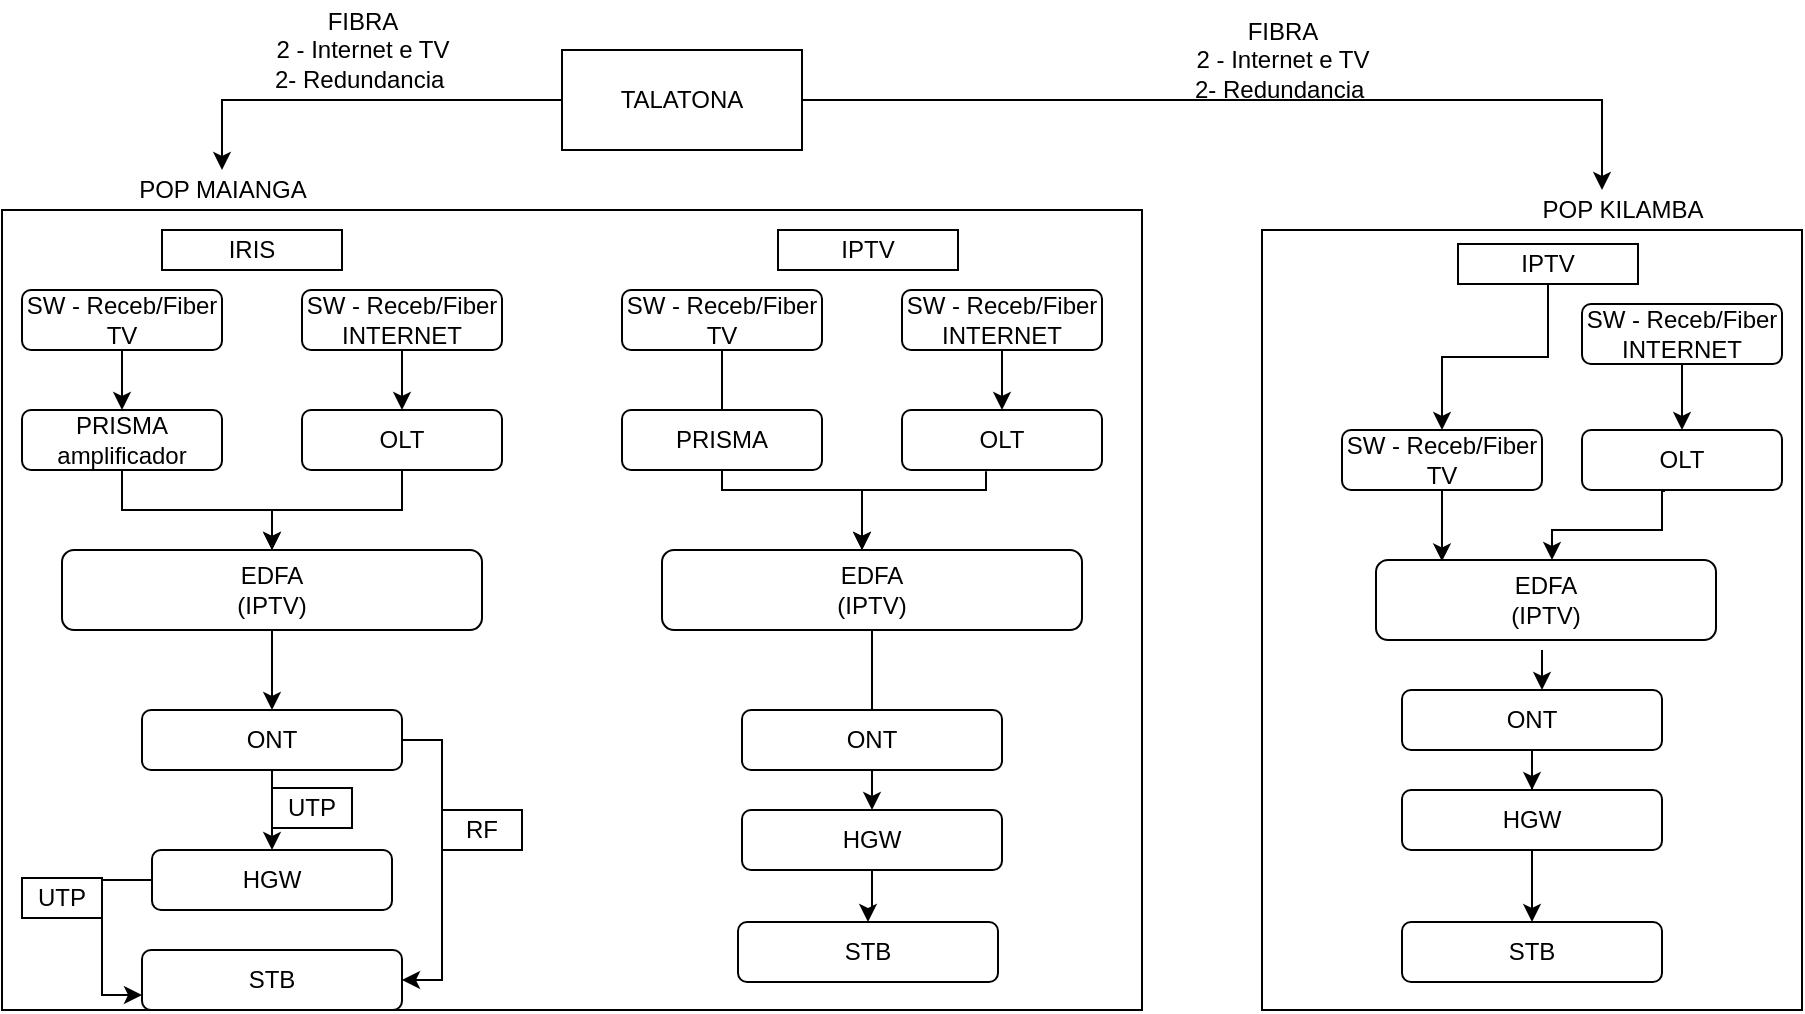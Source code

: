 <mxfile version="17.2.4" type="device"><diagram id="J-zePyjy8blOg9rDhuZI" name="Página-1"><mxGraphModel dx="1021" dy="538" grid="1" gridSize="10" guides="1" tooltips="1" connect="1" arrows="1" fold="1" page="1" pageScale="1" pageWidth="4681" pageHeight="3300" math="0" shadow="0"><root><mxCell id="0"/><mxCell id="1" parent="0"/><mxCell id="11RgObUpOcBPBifkBcyS-25" value="" style="edgeStyle=orthogonalEdgeStyle;rounded=0;orthogonalLoop=1;jettySize=auto;html=1;" edge="1" parent="1" source="11RgObUpOcBPBifkBcyS-7" target="11RgObUpOcBPBifkBcyS-21"><mxGeometry relative="1" as="geometry"><mxPoint x="220" y="55" as="targetPoint"/></mxGeometry></mxCell><mxCell id="11RgObUpOcBPBifkBcyS-27" value="" style="edgeStyle=orthogonalEdgeStyle;rounded=0;orthogonalLoop=1;jettySize=auto;html=1;" edge="1" parent="1" source="11RgObUpOcBPBifkBcyS-7"><mxGeometry relative="1" as="geometry"><mxPoint x="840" y="100" as="targetPoint"/><Array as="points"><mxPoint x="840" y="55"/><mxPoint x="840" y="99"/></Array></mxGeometry></mxCell><mxCell id="11RgObUpOcBPBifkBcyS-7" value="TALATONA" style="whiteSpace=wrap;html=1;" vertex="1" parent="1"><mxGeometry x="320" y="30" width="120" height="50" as="geometry"/></mxCell><mxCell id="11RgObUpOcBPBifkBcyS-20" value="" style="whiteSpace=wrap;html=1;" vertex="1" parent="1"><mxGeometry x="40" y="110" width="570" height="400" as="geometry"/></mxCell><mxCell id="11RgObUpOcBPBifkBcyS-21" value="POP MAIANGA" style="text;html=1;align=center;verticalAlign=middle;resizable=0;points=[];autosize=1;strokeColor=none;fillColor=none;" vertex="1" parent="1"><mxGeometry x="100" y="90" width="100" height="20" as="geometry"/></mxCell><mxCell id="11RgObUpOcBPBifkBcyS-22" value="" style="whiteSpace=wrap;html=1;" vertex="1" parent="1"><mxGeometry x="670" y="120" width="270" height="390" as="geometry"/></mxCell><mxCell id="11RgObUpOcBPBifkBcyS-23" value="POP KILAMBA" style="text;html=1;align=center;verticalAlign=middle;resizable=0;points=[];autosize=1;strokeColor=none;fillColor=none;" vertex="1" parent="1"><mxGeometry x="800" y="100" width="100" height="20" as="geometry"/></mxCell><mxCell id="11RgObUpOcBPBifkBcyS-28" value="FIBRA&lt;br&gt;2 - Internet e TV&lt;br&gt;2- Redundancia&amp;nbsp;" style="text;html=1;align=center;verticalAlign=middle;resizable=0;points=[];autosize=1;strokeColor=none;fillColor=none;" vertex="1" parent="1"><mxGeometry x="170" y="5" width="100" height="50" as="geometry"/></mxCell><mxCell id="11RgObUpOcBPBifkBcyS-33" value="" style="edgeStyle=orthogonalEdgeStyle;rounded=0;orthogonalLoop=1;jettySize=auto;html=1;" edge="1" parent="1" source="11RgObUpOcBPBifkBcyS-30" target="11RgObUpOcBPBifkBcyS-32"><mxGeometry relative="1" as="geometry"/></mxCell><mxCell id="11RgObUpOcBPBifkBcyS-30" value="SW - Receb/Fiber&lt;br&gt;TV" style="rounded=1;whiteSpace=wrap;html=1;" vertex="1" parent="1"><mxGeometry x="50" y="150" width="100" height="30" as="geometry"/></mxCell><mxCell id="11RgObUpOcBPBifkBcyS-31" value="FIBRA&lt;br&gt;2 - Internet e TV&lt;br&gt;2- Redundancia&amp;nbsp;" style="text;html=1;align=center;verticalAlign=middle;resizable=0;points=[];autosize=1;strokeColor=none;fillColor=none;" vertex="1" parent="1"><mxGeometry x="630" y="10" width="100" height="50" as="geometry"/></mxCell><mxCell id="11RgObUpOcBPBifkBcyS-35" value="" style="edgeStyle=orthogonalEdgeStyle;rounded=0;orthogonalLoop=1;jettySize=auto;html=1;" edge="1" parent="1" source="11RgObUpOcBPBifkBcyS-32" target="11RgObUpOcBPBifkBcyS-34"><mxGeometry relative="1" as="geometry"/></mxCell><mxCell id="11RgObUpOcBPBifkBcyS-32" value="PRISMA&lt;br&gt;amplificador" style="rounded=1;whiteSpace=wrap;html=1;" vertex="1" parent="1"><mxGeometry x="50" y="210" width="100" height="30" as="geometry"/></mxCell><mxCell id="11RgObUpOcBPBifkBcyS-43" value="" style="edgeStyle=orthogonalEdgeStyle;rounded=0;orthogonalLoop=1;jettySize=auto;html=1;" edge="1" parent="1" source="11RgObUpOcBPBifkBcyS-34" target="11RgObUpOcBPBifkBcyS-42"><mxGeometry relative="1" as="geometry"/></mxCell><mxCell id="11RgObUpOcBPBifkBcyS-34" value="EDFA&lt;br&gt;(IPTV)" style="rounded=1;whiteSpace=wrap;html=1;" vertex="1" parent="1"><mxGeometry x="70" y="280" width="210" height="40" as="geometry"/></mxCell><mxCell id="11RgObUpOcBPBifkBcyS-41" value="" style="edgeStyle=orthogonalEdgeStyle;rounded=0;orthogonalLoop=1;jettySize=auto;html=1;" edge="1" parent="1" source="11RgObUpOcBPBifkBcyS-36" target="11RgObUpOcBPBifkBcyS-34"><mxGeometry relative="1" as="geometry"/></mxCell><mxCell id="11RgObUpOcBPBifkBcyS-36" value="OLT" style="rounded=1;whiteSpace=wrap;html=1;" vertex="1" parent="1"><mxGeometry x="190" y="210" width="100" height="30" as="geometry"/></mxCell><mxCell id="11RgObUpOcBPBifkBcyS-39" value="" style="edgeStyle=orthogonalEdgeStyle;rounded=0;orthogonalLoop=1;jettySize=auto;html=1;" edge="1" parent="1" source="11RgObUpOcBPBifkBcyS-38"><mxGeometry relative="1" as="geometry"><mxPoint x="240" y="210" as="targetPoint"/></mxGeometry></mxCell><mxCell id="11RgObUpOcBPBifkBcyS-38" value="SW - Receb/Fiber&lt;br&gt;INTERNET" style="rounded=1;whiteSpace=wrap;html=1;" vertex="1" parent="1"><mxGeometry x="190" y="150" width="100" height="30" as="geometry"/></mxCell><mxCell id="11RgObUpOcBPBifkBcyS-45" value="" style="edgeStyle=orthogonalEdgeStyle;rounded=0;orthogonalLoop=1;jettySize=auto;html=1;entryX=0.5;entryY=0;entryDx=0;entryDy=0;" edge="1" parent="1" source="11RgObUpOcBPBifkBcyS-42" target="11RgObUpOcBPBifkBcyS-48"><mxGeometry relative="1" as="geometry"><mxPoint x="175" y="410" as="targetPoint"/></mxGeometry></mxCell><mxCell id="11RgObUpOcBPBifkBcyS-66" value="" style="edgeStyle=orthogonalEdgeStyle;rounded=0;orthogonalLoop=1;jettySize=auto;html=1;entryX=1;entryY=0.5;entryDx=0;entryDy=0;" edge="1" parent="1" source="11RgObUpOcBPBifkBcyS-42" target="11RgObUpOcBPBifkBcyS-46"><mxGeometry relative="1" as="geometry"><mxPoint x="320" y="375" as="targetPoint"/><Array as="points"><mxPoint x="260" y="375"/><mxPoint x="260" y="495"/></Array></mxGeometry></mxCell><mxCell id="11RgObUpOcBPBifkBcyS-42" value="ONT" style="rounded=1;whiteSpace=wrap;html=1;" vertex="1" parent="1"><mxGeometry x="110" y="360" width="130" height="30" as="geometry"/></mxCell><mxCell id="11RgObUpOcBPBifkBcyS-46" value="STB" style="rounded=1;whiteSpace=wrap;html=1;" vertex="1" parent="1"><mxGeometry x="110" y="480" width="130" height="30" as="geometry"/></mxCell><mxCell id="11RgObUpOcBPBifkBcyS-67" style="edgeStyle=orthogonalEdgeStyle;rounded=0;orthogonalLoop=1;jettySize=auto;html=1;entryX=0;entryY=0.75;entryDx=0;entryDy=0;exitX=0;exitY=0.5;exitDx=0;exitDy=0;" edge="1" parent="1" source="11RgObUpOcBPBifkBcyS-48" target="11RgObUpOcBPBifkBcyS-46"><mxGeometry relative="1" as="geometry"><Array as="points"><mxPoint x="90" y="445"/><mxPoint x="90" y="503"/></Array></mxGeometry></mxCell><mxCell id="11RgObUpOcBPBifkBcyS-48" value="HGW" style="rounded=1;whiteSpace=wrap;html=1;" vertex="1" parent="1"><mxGeometry x="115" y="430" width="120" height="30" as="geometry"/></mxCell><mxCell id="11RgObUpOcBPBifkBcyS-72" value="" style="edgeStyle=orthogonalEdgeStyle;rounded=0;orthogonalLoop=1;jettySize=auto;html=1;" edge="1" parent="1" source="11RgObUpOcBPBifkBcyS-56" target="11RgObUpOcBPBifkBcyS-58"><mxGeometry relative="1" as="geometry"><Array as="points"><mxPoint x="400" y="250"/><mxPoint x="470" y="250"/></Array></mxGeometry></mxCell><mxCell id="11RgObUpOcBPBifkBcyS-56" value="SW - Receb/Fiber&lt;br&gt;TV" style="rounded=1;whiteSpace=wrap;html=1;" vertex="1" parent="1"><mxGeometry x="350" y="150" width="100" height="30" as="geometry"/></mxCell><mxCell id="11RgObUpOcBPBifkBcyS-57" value="PRISMA" style="rounded=1;whiteSpace=wrap;html=1;" vertex="1" parent="1"><mxGeometry x="350" y="210" width="100" height="30" as="geometry"/></mxCell><mxCell id="11RgObUpOcBPBifkBcyS-75" value="" style="edgeStyle=orthogonalEdgeStyle;rounded=0;orthogonalLoop=1;jettySize=auto;html=1;" edge="1" parent="1" source="11RgObUpOcBPBifkBcyS-58" target="11RgObUpOcBPBifkBcyS-63"><mxGeometry relative="1" as="geometry"/></mxCell><mxCell id="11RgObUpOcBPBifkBcyS-58" value="EDFA&lt;br&gt;(IPTV)" style="rounded=1;whiteSpace=wrap;html=1;" vertex="1" parent="1"><mxGeometry x="370" y="280" width="210" height="40" as="geometry"/></mxCell><mxCell id="11RgObUpOcBPBifkBcyS-74" value="" style="edgeStyle=orthogonalEdgeStyle;rounded=0;orthogonalLoop=1;jettySize=auto;html=1;exitX=0.42;exitY=1.022;exitDx=0;exitDy=0;exitPerimeter=0;" edge="1" parent="1" source="11RgObUpOcBPBifkBcyS-59"><mxGeometry relative="1" as="geometry"><mxPoint x="470" y="280" as="targetPoint"/><Array as="points"><mxPoint x="532" y="250"/><mxPoint x="470" y="250"/></Array></mxGeometry></mxCell><mxCell id="11RgObUpOcBPBifkBcyS-59" value="OLT" style="rounded=1;whiteSpace=wrap;html=1;" vertex="1" parent="1"><mxGeometry x="490" y="210" width="100" height="30" as="geometry"/></mxCell><mxCell id="11RgObUpOcBPBifkBcyS-73" value="" style="edgeStyle=orthogonalEdgeStyle;rounded=0;orthogonalLoop=1;jettySize=auto;html=1;" edge="1" parent="1" source="11RgObUpOcBPBifkBcyS-60" target="11RgObUpOcBPBifkBcyS-59"><mxGeometry relative="1" as="geometry"/></mxCell><mxCell id="11RgObUpOcBPBifkBcyS-60" value="SW - Receb/Fiber&lt;br&gt;INTERNET" style="rounded=1;whiteSpace=wrap;html=1;" vertex="1" parent="1"><mxGeometry x="490" y="150" width="100" height="30" as="geometry"/></mxCell><mxCell id="11RgObUpOcBPBifkBcyS-61" value="ONT" style="rounded=1;whiteSpace=wrap;html=1;" vertex="1" parent="1"><mxGeometry x="410" y="360" width="130" height="30" as="geometry"/></mxCell><mxCell id="11RgObUpOcBPBifkBcyS-62" value="STB" style="rounded=1;whiteSpace=wrap;html=1;" vertex="1" parent="1"><mxGeometry x="408" y="466" width="130" height="30" as="geometry"/></mxCell><mxCell id="11RgObUpOcBPBifkBcyS-76" value="" style="edgeStyle=orthogonalEdgeStyle;rounded=0;orthogonalLoop=1;jettySize=auto;html=1;" edge="1" parent="1" source="11RgObUpOcBPBifkBcyS-63" target="11RgObUpOcBPBifkBcyS-62"><mxGeometry relative="1" as="geometry"/></mxCell><mxCell id="11RgObUpOcBPBifkBcyS-63" value="HGW" style="rounded=1;whiteSpace=wrap;html=1;" vertex="1" parent="1"><mxGeometry x="410" y="410" width="130" height="30" as="geometry"/></mxCell><mxCell id="11RgObUpOcBPBifkBcyS-68" value="RF" style="whiteSpace=wrap;html=1;" vertex="1" parent="1"><mxGeometry x="260" y="410" width="40" height="20" as="geometry"/></mxCell><mxCell id="11RgObUpOcBPBifkBcyS-70" value="UTP" style="whiteSpace=wrap;html=1;" vertex="1" parent="1"><mxGeometry x="175" y="399" width="40" height="20" as="geometry"/></mxCell><mxCell id="11RgObUpOcBPBifkBcyS-71" value="UTP" style="whiteSpace=wrap;html=1;" vertex="1" parent="1"><mxGeometry x="50" y="444" width="40" height="20" as="geometry"/></mxCell><mxCell id="11RgObUpOcBPBifkBcyS-77" value="IRIS" style="whiteSpace=wrap;html=1;" vertex="1" parent="1"><mxGeometry x="120" y="120" width="90" height="20" as="geometry"/></mxCell><mxCell id="11RgObUpOcBPBifkBcyS-78" value="IPTV" style="whiteSpace=wrap;html=1;" vertex="1" parent="1"><mxGeometry x="428" y="120" width="90" height="20" as="geometry"/></mxCell><mxCell id="11RgObUpOcBPBifkBcyS-92" value="" style="edgeStyle=orthogonalEdgeStyle;rounded=0;orthogonalLoop=1;jettySize=auto;html=1;entryX=0.194;entryY=0.017;entryDx=0;entryDy=0;entryPerimeter=0;" edge="1" parent="1" source="11RgObUpOcBPBifkBcyS-79" target="11RgObUpOcBPBifkBcyS-81"><mxGeometry relative="1" as="geometry"/></mxCell><mxCell id="11RgObUpOcBPBifkBcyS-79" value="SW - Receb/Fiber&lt;br&gt;TV" style="rounded=1;whiteSpace=wrap;html=1;" vertex="1" parent="1"><mxGeometry x="710" y="220" width="100" height="30" as="geometry"/></mxCell><mxCell id="11RgObUpOcBPBifkBcyS-81" value="EDFA&lt;br&gt;(IPTV)" style="rounded=1;whiteSpace=wrap;html=1;" vertex="1" parent="1"><mxGeometry x="727" y="285" width="170" height="40" as="geometry"/></mxCell><mxCell id="11RgObUpOcBPBifkBcyS-90" value="" style="edgeStyle=orthogonalEdgeStyle;rounded=0;orthogonalLoop=1;jettySize=auto;html=1;exitX=0.41;exitY=1.033;exitDx=0;exitDy=0;exitPerimeter=0;" edge="1" parent="1" source="11RgObUpOcBPBifkBcyS-82" target="11RgObUpOcBPBifkBcyS-81"><mxGeometry relative="1" as="geometry"><Array as="points"><mxPoint x="871" y="235"/><mxPoint x="870" y="235"/><mxPoint x="870" y="270"/><mxPoint x="815" y="270"/></Array></mxGeometry></mxCell><mxCell id="11RgObUpOcBPBifkBcyS-82" value="OLT" style="rounded=1;whiteSpace=wrap;html=1;" vertex="1" parent="1"><mxGeometry x="830" y="220" width="100" height="30" as="geometry"/></mxCell><mxCell id="11RgObUpOcBPBifkBcyS-88" value="" style="edgeStyle=orthogonalEdgeStyle;rounded=0;orthogonalLoop=1;jettySize=auto;html=1;" edge="1" parent="1" source="11RgObUpOcBPBifkBcyS-83" target="11RgObUpOcBPBifkBcyS-82"><mxGeometry relative="1" as="geometry"/></mxCell><mxCell id="11RgObUpOcBPBifkBcyS-83" value="SW - Receb/Fiber&lt;br&gt;INTERNET" style="rounded=1;whiteSpace=wrap;html=1;" vertex="1" parent="1"><mxGeometry x="830" y="157" width="100" height="30" as="geometry"/></mxCell><mxCell id="11RgObUpOcBPBifkBcyS-93" value="" style="edgeStyle=orthogonalEdgeStyle;rounded=0;orthogonalLoop=1;jettySize=auto;html=1;" edge="1" parent="1" source="11RgObUpOcBPBifkBcyS-84" target="11RgObUpOcBPBifkBcyS-86"><mxGeometry relative="1" as="geometry"/></mxCell><mxCell id="11RgObUpOcBPBifkBcyS-84" value="ONT" style="rounded=1;whiteSpace=wrap;html=1;" vertex="1" parent="1"><mxGeometry x="740" y="350" width="130" height="30" as="geometry"/></mxCell><mxCell id="11RgObUpOcBPBifkBcyS-85" value="STB" style="rounded=1;whiteSpace=wrap;html=1;" vertex="1" parent="1"><mxGeometry x="740" y="466" width="130" height="30" as="geometry"/></mxCell><mxCell id="11RgObUpOcBPBifkBcyS-94" value="" style="edgeStyle=orthogonalEdgeStyle;rounded=0;orthogonalLoop=1;jettySize=auto;html=1;" edge="1" parent="1" source="11RgObUpOcBPBifkBcyS-86" target="11RgObUpOcBPBifkBcyS-85"><mxGeometry relative="1" as="geometry"/></mxCell><mxCell id="11RgObUpOcBPBifkBcyS-86" value="HGW" style="rounded=1;whiteSpace=wrap;html=1;" vertex="1" parent="1"><mxGeometry x="740" y="400" width="130" height="30" as="geometry"/></mxCell><mxCell id="11RgObUpOcBPBifkBcyS-91" value="" style="edgeStyle=orthogonalEdgeStyle;rounded=0;orthogonalLoop=1;jettySize=auto;html=1;" edge="1" parent="1" source="11RgObUpOcBPBifkBcyS-87" target="11RgObUpOcBPBifkBcyS-79"><mxGeometry relative="1" as="geometry"/></mxCell><mxCell id="11RgObUpOcBPBifkBcyS-87" value="IPTV" style="whiteSpace=wrap;html=1;" vertex="1" parent="1"><mxGeometry x="768" y="127" width="90" height="20" as="geometry"/></mxCell><mxCell id="11RgObUpOcBPBifkBcyS-95" value="" style="edgeStyle=orthogonalEdgeStyle;rounded=0;orthogonalLoop=1;jettySize=auto;html=1;" edge="1" parent="1"><mxGeometry relative="1" as="geometry"><mxPoint x="810" y="330" as="sourcePoint"/><mxPoint x="810" y="350" as="targetPoint"/></mxGeometry></mxCell></root></mxGraphModel></diagram></mxfile>